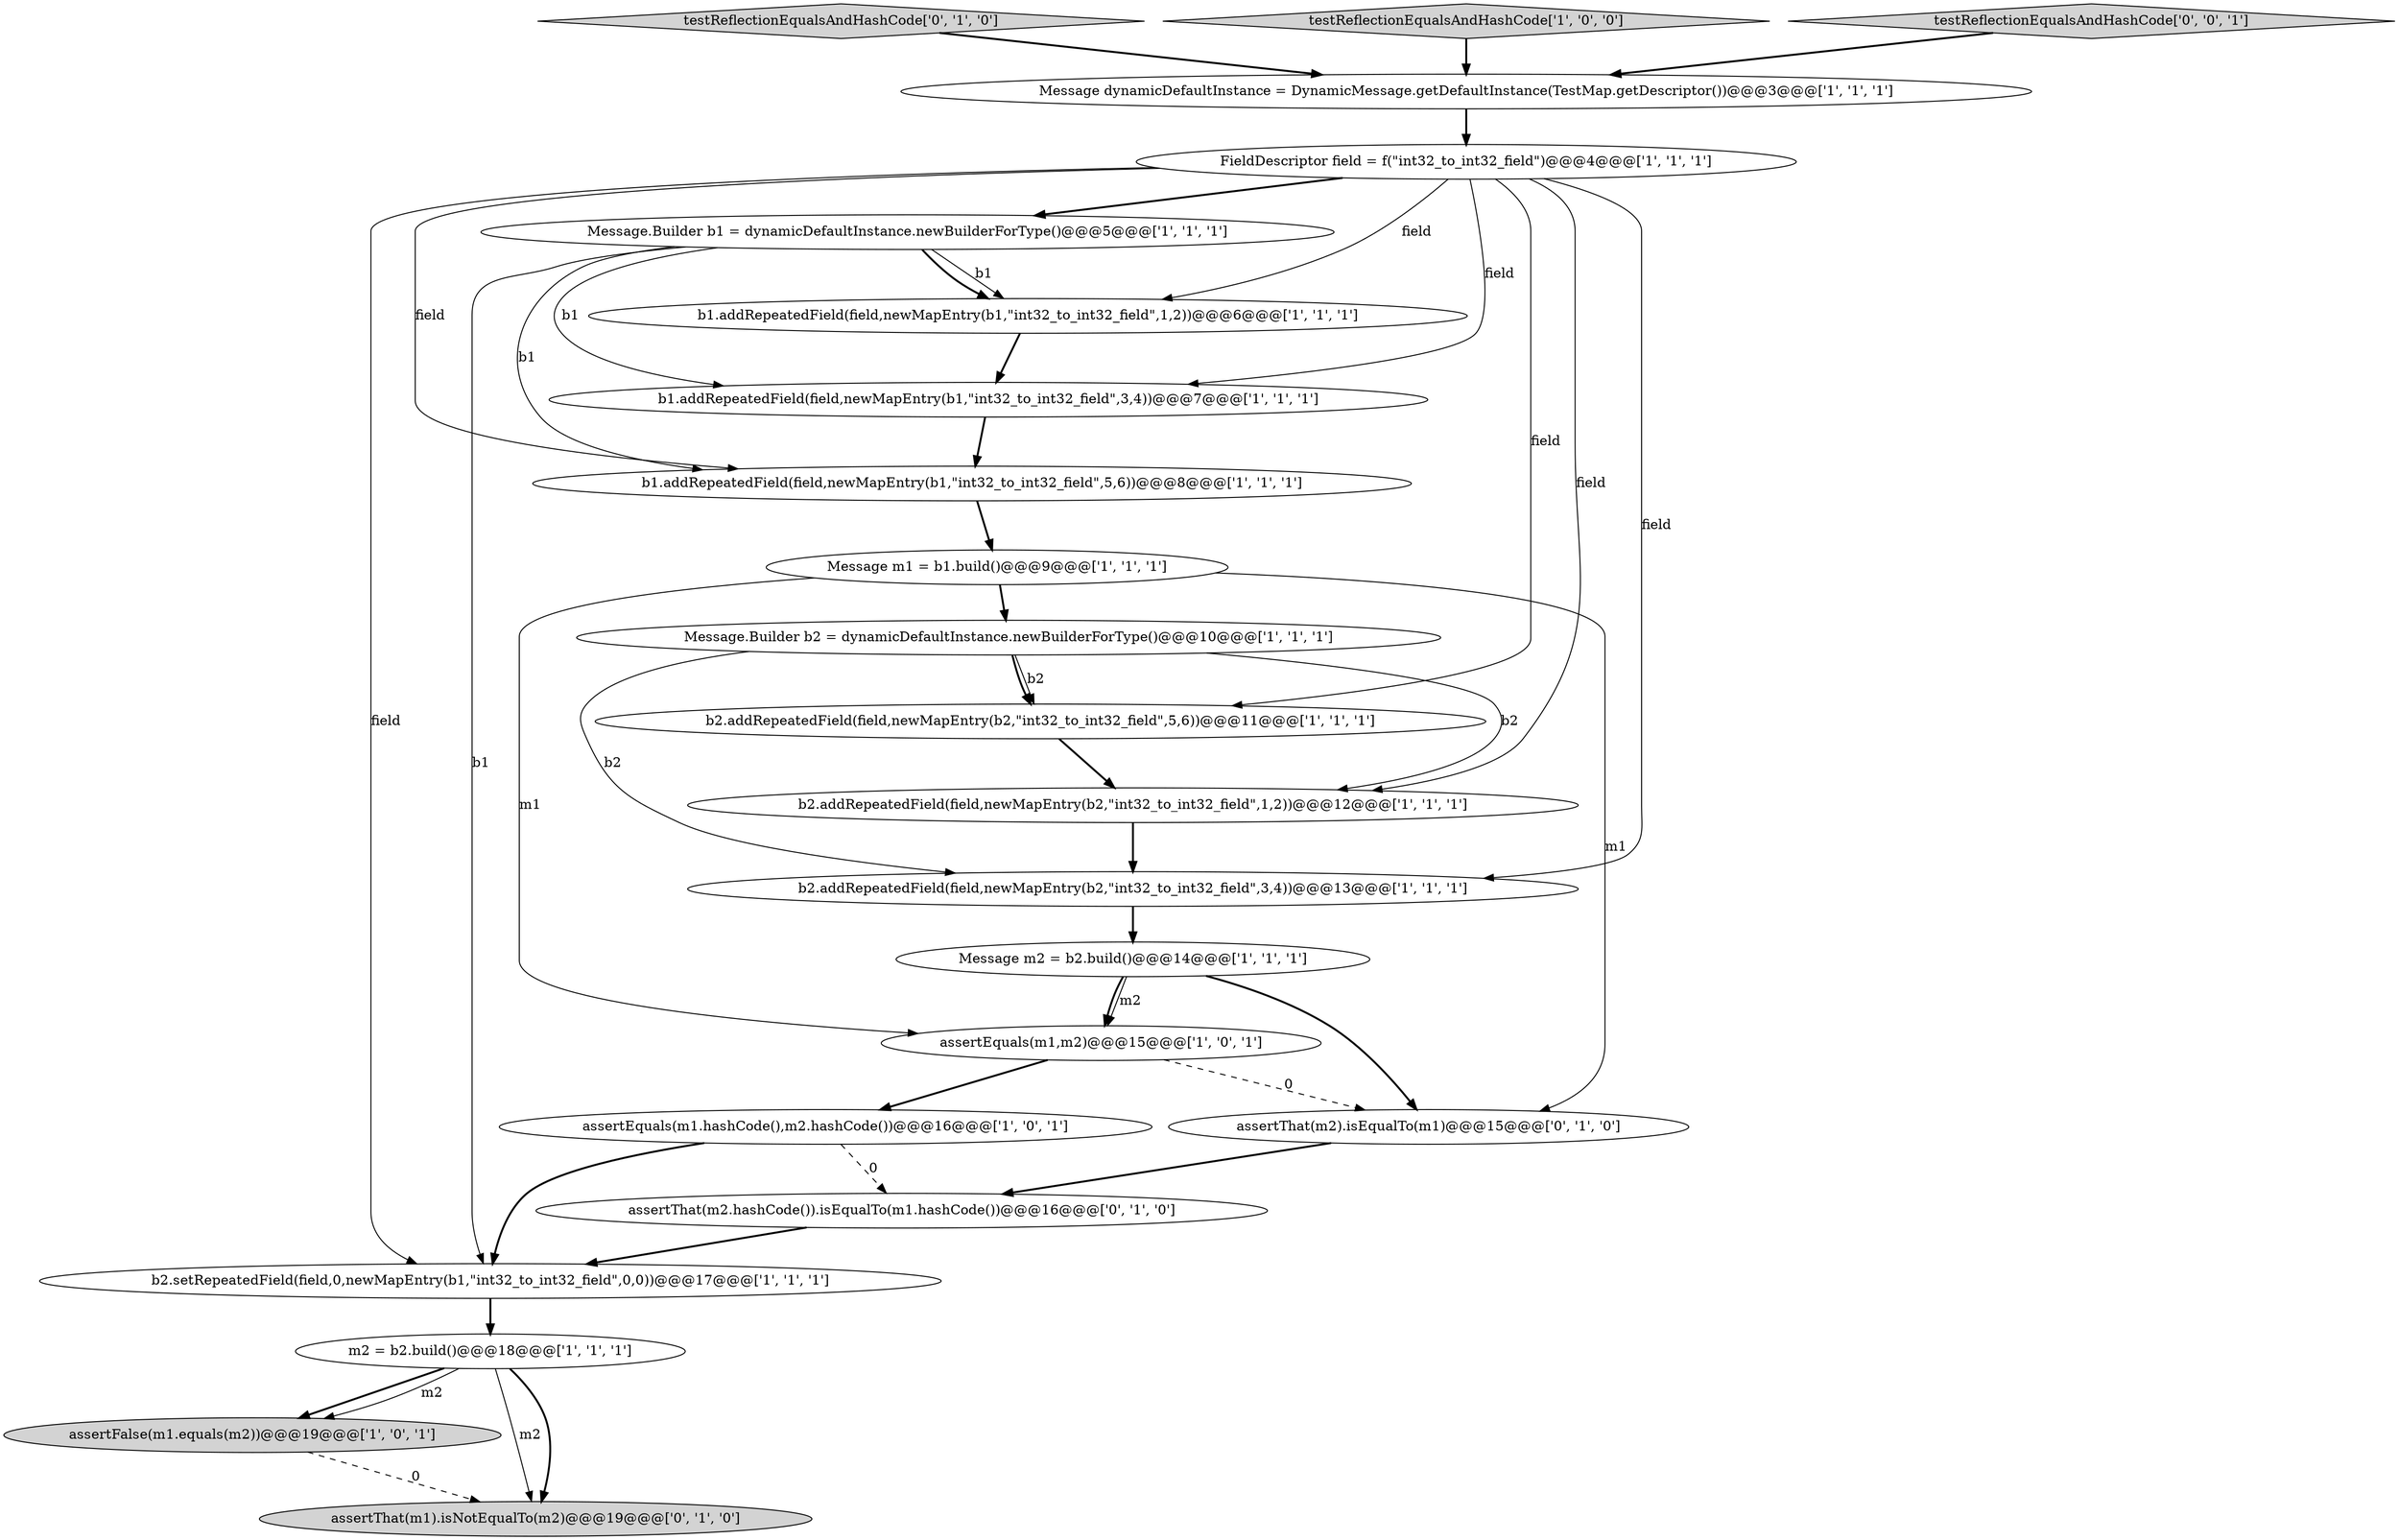 digraph {
9 [style = filled, label = "Message.Builder b2 = dynamicDefaultInstance.newBuilderForType()@@@10@@@['1', '1', '1']", fillcolor = white, shape = ellipse image = "AAA0AAABBB1BBB"];
5 [style = filled, label = "FieldDescriptor field = f(\"int32_to_int32_field\")@@@4@@@['1', '1', '1']", fillcolor = white, shape = ellipse image = "AAA0AAABBB1BBB"];
4 [style = filled, label = "assertFalse(m1.equals(m2))@@@19@@@['1', '0', '1']", fillcolor = lightgray, shape = ellipse image = "AAA0AAABBB1BBB"];
16 [style = filled, label = "Message dynamicDefaultInstance = DynamicMessage.getDefaultInstance(TestMap.getDescriptor())@@@3@@@['1', '1', '1']", fillcolor = white, shape = ellipse image = "AAA0AAABBB1BBB"];
3 [style = filled, label = "Message m2 = b2.build()@@@14@@@['1', '1', '1']", fillcolor = white, shape = ellipse image = "AAA0AAABBB1BBB"];
19 [style = filled, label = "testReflectionEqualsAndHashCode['0', '1', '0']", fillcolor = lightgray, shape = diamond image = "AAA0AAABBB2BBB"];
17 [style = filled, label = "b1.addRepeatedField(field,newMapEntry(b1,\"int32_to_int32_field\",1,2))@@@6@@@['1', '1', '1']", fillcolor = white, shape = ellipse image = "AAA0AAABBB1BBB"];
8 [style = filled, label = "m2 = b2.build()@@@18@@@['1', '1', '1']", fillcolor = white, shape = ellipse image = "AAA0AAABBB1BBB"];
12 [style = filled, label = "b2.addRepeatedField(field,newMapEntry(b2,\"int32_to_int32_field\",3,4))@@@13@@@['1', '1', '1']", fillcolor = white, shape = ellipse image = "AAA0AAABBB1BBB"];
18 [style = filled, label = "assertThat(m1).isNotEqualTo(m2)@@@19@@@['0', '1', '0']", fillcolor = lightgray, shape = ellipse image = "AAA1AAABBB2BBB"];
0 [style = filled, label = "assertEquals(m1,m2)@@@15@@@['1', '0', '1']", fillcolor = white, shape = ellipse image = "AAA0AAABBB1BBB"];
14 [style = filled, label = "b1.addRepeatedField(field,newMapEntry(b1,\"int32_to_int32_field\",5,6))@@@8@@@['1', '1', '1']", fillcolor = white, shape = ellipse image = "AAA0AAABBB1BBB"];
20 [style = filled, label = "assertThat(m2).isEqualTo(m1)@@@15@@@['0', '1', '0']", fillcolor = white, shape = ellipse image = "AAA1AAABBB2BBB"];
1 [style = filled, label = "testReflectionEqualsAndHashCode['1', '0', '0']", fillcolor = lightgray, shape = diamond image = "AAA0AAABBB1BBB"];
7 [style = filled, label = "assertEquals(m1.hashCode(),m2.hashCode())@@@16@@@['1', '0', '1']", fillcolor = white, shape = ellipse image = "AAA0AAABBB1BBB"];
2 [style = filled, label = "Message.Builder b1 = dynamicDefaultInstance.newBuilderForType()@@@5@@@['1', '1', '1']", fillcolor = white, shape = ellipse image = "AAA0AAABBB1BBB"];
10 [style = filled, label = "b2.setRepeatedField(field,0,newMapEntry(b1,\"int32_to_int32_field\",0,0))@@@17@@@['1', '1', '1']", fillcolor = white, shape = ellipse image = "AAA0AAABBB1BBB"];
11 [style = filled, label = "b2.addRepeatedField(field,newMapEntry(b2,\"int32_to_int32_field\",5,6))@@@11@@@['1', '1', '1']", fillcolor = white, shape = ellipse image = "AAA0AAABBB1BBB"];
15 [style = filled, label = "Message m1 = b1.build()@@@9@@@['1', '1', '1']", fillcolor = white, shape = ellipse image = "AAA0AAABBB1BBB"];
21 [style = filled, label = "assertThat(m2.hashCode()).isEqualTo(m1.hashCode())@@@16@@@['0', '1', '0']", fillcolor = white, shape = ellipse image = "AAA1AAABBB2BBB"];
13 [style = filled, label = "b1.addRepeatedField(field,newMapEntry(b1,\"int32_to_int32_field\",3,4))@@@7@@@['1', '1', '1']", fillcolor = white, shape = ellipse image = "AAA0AAABBB1BBB"];
6 [style = filled, label = "b2.addRepeatedField(field,newMapEntry(b2,\"int32_to_int32_field\",1,2))@@@12@@@['1', '1', '1']", fillcolor = white, shape = ellipse image = "AAA0AAABBB1BBB"];
22 [style = filled, label = "testReflectionEqualsAndHashCode['0', '0', '1']", fillcolor = lightgray, shape = diamond image = "AAA0AAABBB3BBB"];
5->2 [style = bold, label=""];
5->6 [style = solid, label="field"];
15->0 [style = solid, label="m1"];
9->11 [style = bold, label=""];
15->9 [style = bold, label=""];
8->4 [style = bold, label=""];
5->10 [style = solid, label="field"];
5->12 [style = solid, label="field"];
7->10 [style = bold, label=""];
0->7 [style = bold, label=""];
5->17 [style = solid, label="field"];
22->16 [style = bold, label=""];
5->14 [style = solid, label="field"];
10->8 [style = bold, label=""];
11->6 [style = bold, label=""];
0->20 [style = dashed, label="0"];
2->17 [style = solid, label="b1"];
21->10 [style = bold, label=""];
3->20 [style = bold, label=""];
2->17 [style = bold, label=""];
8->18 [style = solid, label="m2"];
2->10 [style = solid, label="b1"];
8->18 [style = bold, label=""];
19->16 [style = bold, label=""];
20->21 [style = bold, label=""];
7->21 [style = dashed, label="0"];
9->11 [style = solid, label="b2"];
8->4 [style = solid, label="m2"];
5->13 [style = solid, label="field"];
12->3 [style = bold, label=""];
17->13 [style = bold, label=""];
3->0 [style = bold, label=""];
9->6 [style = solid, label="b2"];
6->12 [style = bold, label=""];
2->13 [style = solid, label="b1"];
9->12 [style = solid, label="b2"];
16->5 [style = bold, label=""];
4->18 [style = dashed, label="0"];
2->14 [style = solid, label="b1"];
15->20 [style = solid, label="m1"];
13->14 [style = bold, label=""];
1->16 [style = bold, label=""];
5->11 [style = solid, label="field"];
14->15 [style = bold, label=""];
3->0 [style = solid, label="m2"];
}
